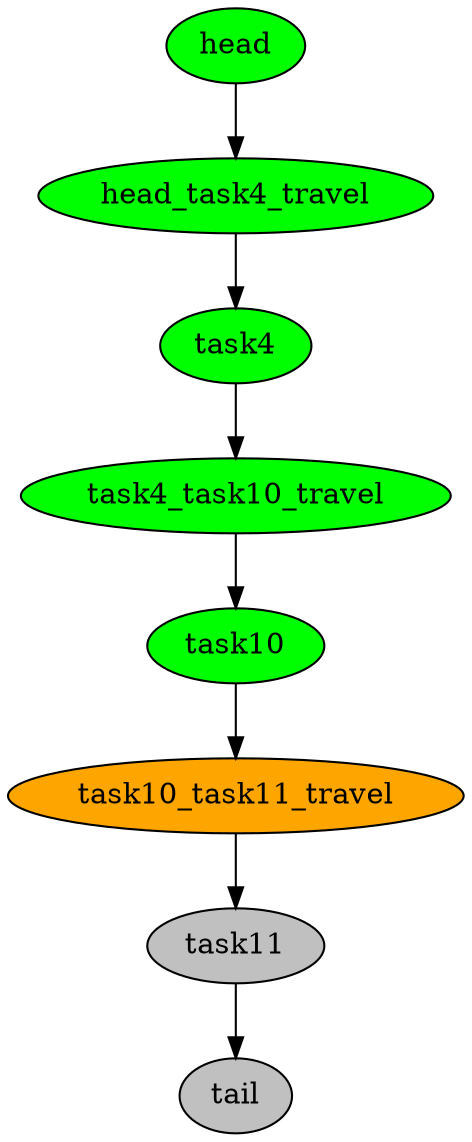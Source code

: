 digraph timeline {
head[label="head",style=filled,fillcolor=green,fontcolor=black];
head_task4_travel[label="head_task4_travel",style=filled,fillcolor=green,fontcolor=black];
task4[label="task4",style=filled,fillcolor=green,fontcolor=black];
task4_task10_travel[label="task4_task10_travel",style=filled,fillcolor=green,fontcolor=black];
task10[label="task10",style=filled,fillcolor=green,fontcolor=black];
task10_task11_travel[label="task10_task11_travel",style=filled,fillcolor=orange,fontcolor=black];
task11[label="task11",style=filled,fillcolor=gray,fontcolor=black];
tail[label="tail",style=filled,fillcolor=gray,fontcolor=black];
"head"->"head_task4_travel"[color=black];
"head_task4_travel"->"task4"[color=black];
"task4"->"task4_task10_travel"[color=black];
"task4_task10_travel"->"task10"[color=black];
"task10"->"task10_task11_travel"[color=black];
"task10_task11_travel"->"task11"[color=black];
"task11"->"tail"[color=black];
}
